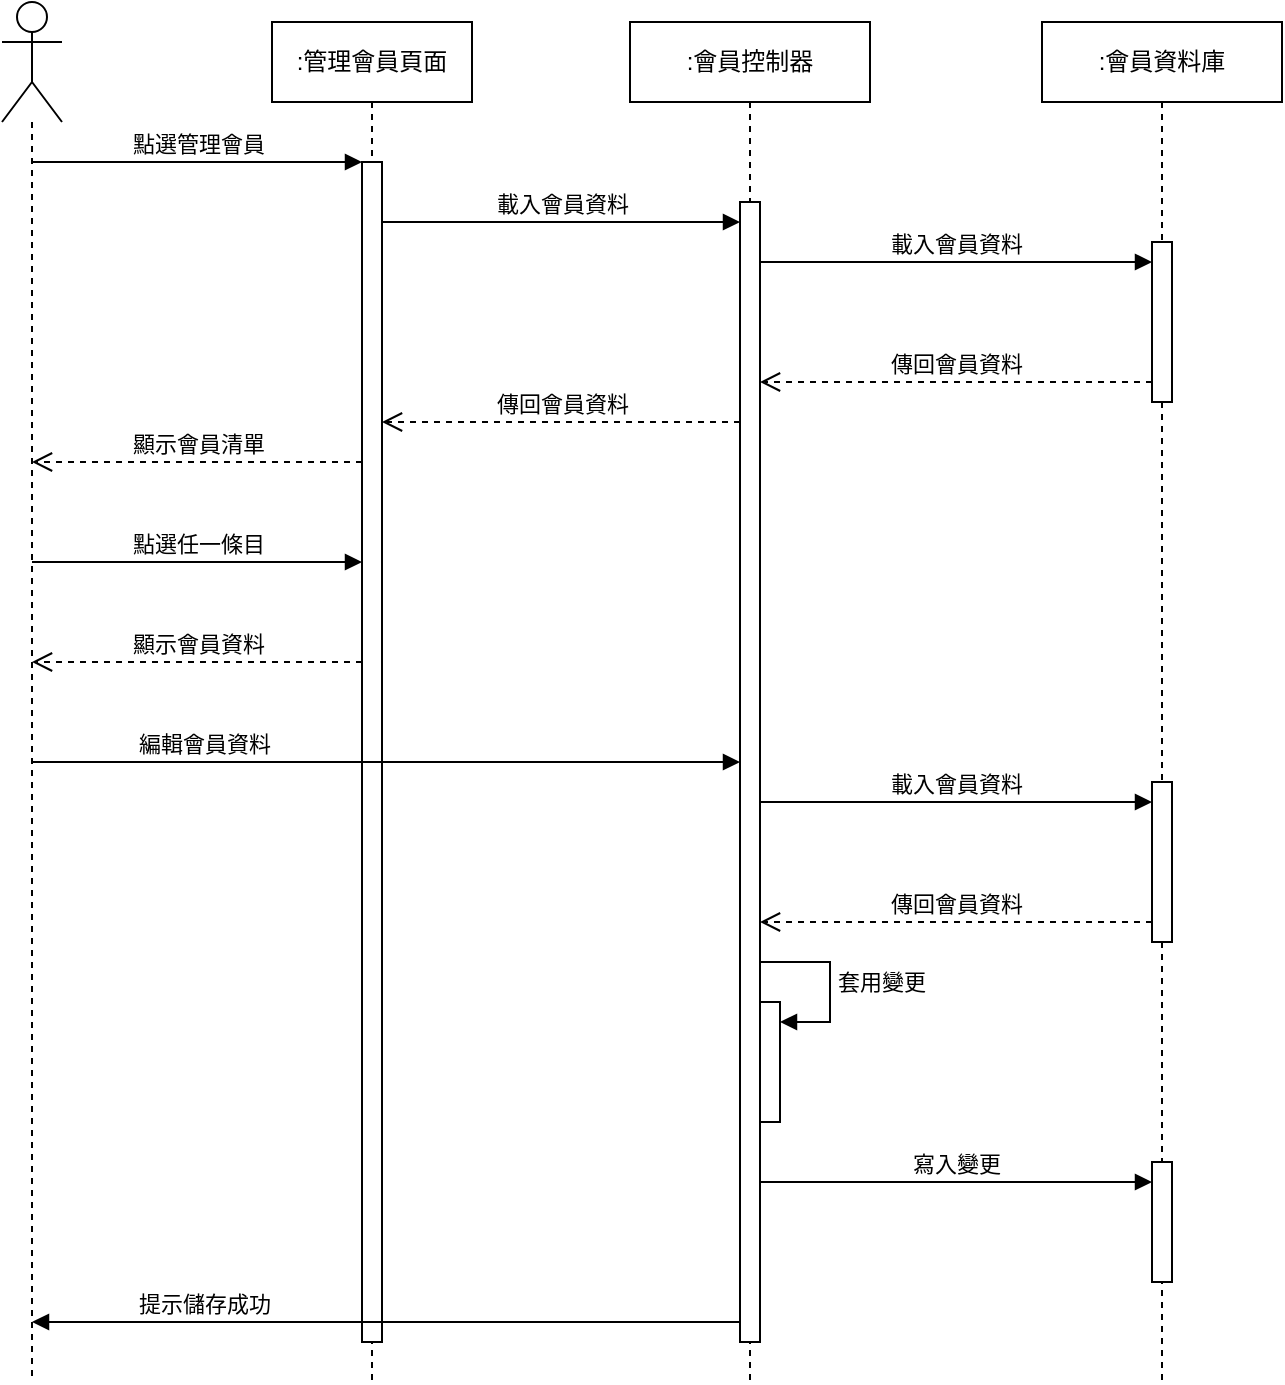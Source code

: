 <mxfile version="21.6.5" type="device">
  <diagram name="Page-1" id="2YBvvXClWsGukQMizWep">
    <mxGraphModel dx="1182" dy="690" grid="1" gridSize="10" guides="1" tooltips="1" connect="1" arrows="1" fold="1" page="1" pageScale="1" pageWidth="827" pageHeight="1169" math="0" shadow="0">
      <root>
        <mxCell id="0" />
        <mxCell id="1" parent="0" />
        <mxCell id="aM9ryv3xv72pqoxQDRHE-1" value=":管理會員頁面" style="shape=umlLifeline;perimeter=lifelinePerimeter;whiteSpace=wrap;html=1;container=0;dropTarget=0;collapsible=0;recursiveResize=0;outlineConnect=0;portConstraint=eastwest;newEdgeStyle={&quot;edgeStyle&quot;:&quot;elbowEdgeStyle&quot;,&quot;elbow&quot;:&quot;vertical&quot;,&quot;curved&quot;:0,&quot;rounded&quot;:0};" parent="1" vertex="1">
          <mxGeometry x="175" y="50" width="100" height="680" as="geometry" />
        </mxCell>
        <mxCell id="aM9ryv3xv72pqoxQDRHE-2" value="" style="html=1;points=[];perimeter=orthogonalPerimeter;outlineConnect=0;targetShapes=umlLifeline;portConstraint=eastwest;newEdgeStyle={&quot;edgeStyle&quot;:&quot;elbowEdgeStyle&quot;,&quot;elbow&quot;:&quot;vertical&quot;,&quot;curved&quot;:0,&quot;rounded&quot;:0};" parent="aM9ryv3xv72pqoxQDRHE-1" vertex="1">
          <mxGeometry x="45" y="70" width="10" height="590" as="geometry" />
        </mxCell>
        <mxCell id="FATohEn67VC4ZCUtdnCY-14" value="" style="shape=umlLifeline;perimeter=lifelinePerimeter;whiteSpace=wrap;html=1;container=1;dropTarget=0;collapsible=0;recursiveResize=0;outlineConnect=0;portConstraint=eastwest;newEdgeStyle={&quot;edgeStyle&quot;:&quot;elbowEdgeStyle&quot;,&quot;elbow&quot;:&quot;vertical&quot;,&quot;curved&quot;:0,&quot;rounded&quot;:0};participant=umlActor;size=60;" parent="1" vertex="1">
          <mxGeometry x="40" y="40" width="30" height="690" as="geometry" />
        </mxCell>
        <mxCell id="FATohEn67VC4ZCUtdnCY-15" value="點選管理會員" style="html=1;verticalAlign=bottom;endArrow=block;edgeStyle=elbowEdgeStyle;elbow=vertical;curved=0;rounded=0;" parent="1" source="FATohEn67VC4ZCUtdnCY-14" target="aM9ryv3xv72pqoxQDRHE-2" edge="1">
          <mxGeometry width="80" relative="1" as="geometry">
            <mxPoint x="54.81" y="129.997" as="sourcePoint" />
            <mxPoint x="220" y="129.997" as="targetPoint" />
            <Array as="points">
              <mxPoint x="140" y="120" />
            </Array>
          </mxGeometry>
        </mxCell>
        <mxCell id="CKTwQmuFr4gLuuUH_9-y-1" value=":會員控制器" style="shape=umlLifeline;perimeter=lifelinePerimeter;whiteSpace=wrap;html=1;container=0;dropTarget=0;collapsible=0;recursiveResize=0;outlineConnect=0;portConstraint=eastwest;newEdgeStyle={&quot;edgeStyle&quot;:&quot;elbowEdgeStyle&quot;,&quot;elbow&quot;:&quot;vertical&quot;,&quot;curved&quot;:0,&quot;rounded&quot;:0};" parent="1" vertex="1">
          <mxGeometry x="354" y="50" width="120" height="680" as="geometry" />
        </mxCell>
        <mxCell id="CKTwQmuFr4gLuuUH_9-y-2" value="" style="html=1;points=[];perimeter=orthogonalPerimeter;outlineConnect=0;targetShapes=umlLifeline;portConstraint=eastwest;newEdgeStyle={&quot;edgeStyle&quot;:&quot;elbowEdgeStyle&quot;,&quot;elbow&quot;:&quot;vertical&quot;,&quot;curved&quot;:0,&quot;rounded&quot;:0};" parent="CKTwQmuFr4gLuuUH_9-y-1" vertex="1">
          <mxGeometry x="55" y="90" width="10" height="570" as="geometry" />
        </mxCell>
        <mxCell id="ceOm1Rmb6s5dr9ztonqF-9" value="" style="html=1;points=[];perimeter=orthogonalPerimeter;outlineConnect=0;targetShapes=umlLifeline;portConstraint=eastwest;newEdgeStyle={&quot;edgeStyle&quot;:&quot;elbowEdgeStyle&quot;,&quot;elbow&quot;:&quot;vertical&quot;,&quot;curved&quot;:0,&quot;rounded&quot;:0};" parent="CKTwQmuFr4gLuuUH_9-y-1" vertex="1">
          <mxGeometry x="65" y="490" width="10" height="60" as="geometry" />
        </mxCell>
        <mxCell id="ceOm1Rmb6s5dr9ztonqF-10" value="套用變更" style="html=1;align=left;spacingLeft=2;endArrow=block;rounded=0;edgeStyle=orthogonalEdgeStyle;curved=0;rounded=0;" parent="CKTwQmuFr4gLuuUH_9-y-1" source="CKTwQmuFr4gLuuUH_9-y-2" target="ceOm1Rmb6s5dr9ztonqF-9" edge="1">
          <mxGeometry relative="1" as="geometry">
            <mxPoint x="65" y="470" as="sourcePoint" />
            <Array as="points">
              <mxPoint x="100" y="470" />
              <mxPoint x="100" y="500" />
            </Array>
          </mxGeometry>
        </mxCell>
        <mxCell id="CKTwQmuFr4gLuuUH_9-y-3" value="載入會員資料" style="html=1;verticalAlign=bottom;endArrow=block;edgeStyle=elbowEdgeStyle;elbow=vertical;curved=0;rounded=0;" parent="1" source="aM9ryv3xv72pqoxQDRHE-2" target="CKTwQmuFr4gLuuUH_9-y-2" edge="1">
          <mxGeometry width="80" relative="1" as="geometry">
            <mxPoint x="230" y="149.997" as="sourcePoint" />
            <mxPoint x="413" y="150.14" as="targetPoint" />
            <Array as="points">
              <mxPoint x="323" y="150" />
            </Array>
          </mxGeometry>
        </mxCell>
        <mxCell id="CKTwQmuFr4gLuuUH_9-y-4" value="傳回會員資料" style="html=1;verticalAlign=bottom;endArrow=open;dashed=1;endSize=8;edgeStyle=elbowEdgeStyle;elbow=horizontal;curved=0;rounded=0;" parent="1" source="CKTwQmuFr4gLuuUH_9-y-2" target="aM9ryv3xv72pqoxQDRHE-2" edge="1">
          <mxGeometry relative="1" as="geometry">
            <mxPoint x="230" y="230" as="targetPoint" />
            <Array as="points">
              <mxPoint x="325" y="250" />
            </Array>
            <mxPoint x="420" y="230" as="sourcePoint" />
          </mxGeometry>
        </mxCell>
        <mxCell id="ceOm1Rmb6s5dr9ztonqF-2" value="點選任一條目" style="html=1;verticalAlign=bottom;endArrow=block;edgeStyle=elbowEdgeStyle;elbow=vertical;curved=0;rounded=0;" parent="1" source="FATohEn67VC4ZCUtdnCY-14" target="aM9ryv3xv72pqoxQDRHE-2" edge="1">
          <mxGeometry width="80" relative="1" as="geometry">
            <mxPoint x="54.667" y="310" as="sourcePoint" />
            <mxPoint x="220" y="310" as="targetPoint" />
            <Array as="points">
              <mxPoint x="150" y="320" />
            </Array>
          </mxGeometry>
        </mxCell>
        <mxCell id="ceOm1Rmb6s5dr9ztonqF-8" value="編輯會員資料" style="html=1;verticalAlign=bottom;endArrow=block;edgeStyle=elbowEdgeStyle;elbow=vertical;curved=0;rounded=0;" parent="1" source="FATohEn67VC4ZCUtdnCY-14" target="CKTwQmuFr4gLuuUH_9-y-2" edge="1">
          <mxGeometry x="-0.518" width="80" relative="1" as="geometry">
            <mxPoint x="54.667" y="514" as="sourcePoint" />
            <mxPoint x="220" y="514" as="targetPoint" />
            <Array as="points">
              <mxPoint x="160" y="420" />
            </Array>
            <mxPoint as="offset" />
          </mxGeometry>
        </mxCell>
        <mxCell id="ceOm1Rmb6s5dr9ztonqF-16" value="顯示會員清單" style="html=1;verticalAlign=bottom;endArrow=open;dashed=1;endSize=8;edgeStyle=elbowEdgeStyle;elbow=vertical;curved=0;rounded=0;" parent="1" source="aM9ryv3xv72pqoxQDRHE-2" target="FATohEn67VC4ZCUtdnCY-14" edge="1">
          <mxGeometry relative="1" as="geometry">
            <mxPoint x="240" y="240" as="targetPoint" />
            <Array as="points">
              <mxPoint x="140" y="270" />
            </Array>
            <mxPoint x="419" y="240" as="sourcePoint" />
          </mxGeometry>
        </mxCell>
        <mxCell id="Z6MSb8BWChQmMzHZ0EmU-1" value=":會員資料庫" style="shape=umlLifeline;perimeter=lifelinePerimeter;whiteSpace=wrap;html=1;container=0;dropTarget=0;collapsible=0;recursiveResize=0;outlineConnect=0;portConstraint=eastwest;newEdgeStyle={&quot;edgeStyle&quot;:&quot;elbowEdgeStyle&quot;,&quot;elbow&quot;:&quot;vertical&quot;,&quot;curved&quot;:0,&quot;rounded&quot;:0};" vertex="1" parent="1">
          <mxGeometry x="560" y="50" width="120" height="680" as="geometry" />
        </mxCell>
        <mxCell id="Z6MSb8BWChQmMzHZ0EmU-2" value="" style="html=1;points=[];perimeter=orthogonalPerimeter;outlineConnect=0;targetShapes=umlLifeline;portConstraint=eastwest;newEdgeStyle={&quot;edgeStyle&quot;:&quot;elbowEdgeStyle&quot;,&quot;elbow&quot;:&quot;vertical&quot;,&quot;curved&quot;:0,&quot;rounded&quot;:0};" vertex="1" parent="Z6MSb8BWChQmMzHZ0EmU-1">
          <mxGeometry x="55" y="110" width="10" height="80" as="geometry" />
        </mxCell>
        <mxCell id="Z6MSb8BWChQmMzHZ0EmU-3" value="" style="html=1;points=[];perimeter=orthogonalPerimeter;outlineConnect=0;targetShapes=umlLifeline;portConstraint=eastwest;newEdgeStyle={&quot;edgeStyle&quot;:&quot;elbowEdgeStyle&quot;,&quot;elbow&quot;:&quot;vertical&quot;,&quot;curved&quot;:0,&quot;rounded&quot;:0};" vertex="1" parent="Z6MSb8BWChQmMzHZ0EmU-1">
          <mxGeometry x="55" y="380" width="10" height="80" as="geometry" />
        </mxCell>
        <mxCell id="Z6MSb8BWChQmMzHZ0EmU-9" value="" style="html=1;points=[];perimeter=orthogonalPerimeter;outlineConnect=0;targetShapes=umlLifeline;portConstraint=eastwest;newEdgeStyle={&quot;edgeStyle&quot;:&quot;elbowEdgeStyle&quot;,&quot;elbow&quot;:&quot;vertical&quot;,&quot;curved&quot;:0,&quot;rounded&quot;:0};" vertex="1" parent="Z6MSb8BWChQmMzHZ0EmU-1">
          <mxGeometry x="55" y="570" width="10" height="60" as="geometry" />
        </mxCell>
        <mxCell id="Z6MSb8BWChQmMzHZ0EmU-4" value="載入會員資料" style="html=1;verticalAlign=bottom;endArrow=block;edgeStyle=elbowEdgeStyle;elbow=vertical;curved=0;rounded=0;" edge="1" parent="1" source="CKTwQmuFr4gLuuUH_9-y-2" target="Z6MSb8BWChQmMzHZ0EmU-2">
          <mxGeometry width="80" relative="1" as="geometry">
            <mxPoint x="420" y="170" as="sourcePoint" />
            <mxPoint x="599" y="170" as="targetPoint" />
            <Array as="points">
              <mxPoint x="513" y="170" />
            </Array>
          </mxGeometry>
        </mxCell>
        <mxCell id="Z6MSb8BWChQmMzHZ0EmU-5" value="傳回會員資料" style="html=1;verticalAlign=bottom;endArrow=open;dashed=1;endSize=8;edgeStyle=elbowEdgeStyle;elbow=vertical;curved=0;rounded=0;" edge="1" parent="1" source="Z6MSb8BWChQmMzHZ0EmU-2" target="CKTwQmuFr4gLuuUH_9-y-2">
          <mxGeometry relative="1" as="geometry">
            <mxPoint x="430" y="230" as="targetPoint" />
            <Array as="points">
              <mxPoint x="525" y="230" />
            </Array>
            <mxPoint x="609" y="230" as="sourcePoint" />
          </mxGeometry>
        </mxCell>
        <mxCell id="Z6MSb8BWChQmMzHZ0EmU-6" value="顯示會員資料" style="html=1;verticalAlign=bottom;endArrow=open;dashed=1;endSize=8;edgeStyle=elbowEdgeStyle;elbow=vertical;curved=0;rounded=0;" edge="1" parent="1" source="aM9ryv3xv72pqoxQDRHE-2" target="FATohEn67VC4ZCUtdnCY-14">
          <mxGeometry relative="1" as="geometry">
            <mxPoint x="50" y="360" as="targetPoint" />
            <Array as="points">
              <mxPoint x="135" y="370" />
            </Array>
            <mxPoint x="215" y="360" as="sourcePoint" />
          </mxGeometry>
        </mxCell>
        <mxCell id="Z6MSb8BWChQmMzHZ0EmU-7" value="載入會員資料" style="html=1;verticalAlign=bottom;endArrow=block;edgeStyle=elbowEdgeStyle;elbow=vertical;curved=0;rounded=0;" edge="1" parent="1" source="CKTwQmuFr4gLuuUH_9-y-2" target="Z6MSb8BWChQmMzHZ0EmU-3">
          <mxGeometry width="80" relative="1" as="geometry">
            <mxPoint x="430" y="480.24" as="sourcePoint" />
            <mxPoint x="625.0" y="480" as="targetPoint" />
            <Array as="points">
              <mxPoint x="510" y="440" />
            </Array>
          </mxGeometry>
        </mxCell>
        <mxCell id="Z6MSb8BWChQmMzHZ0EmU-8" value="傳回會員資料" style="html=1;verticalAlign=bottom;endArrow=open;dashed=1;endSize=8;edgeStyle=elbowEdgeStyle;elbow=vertical;curved=0;rounded=0;" edge="1" parent="1" source="Z6MSb8BWChQmMzHZ0EmU-3" target="CKTwQmuFr4gLuuUH_9-y-2">
          <mxGeometry relative="1" as="geometry">
            <mxPoint x="420" y="500" as="targetPoint" />
            <Array as="points">
              <mxPoint x="526" y="500" />
            </Array>
            <mxPoint x="616" y="500" as="sourcePoint" />
          </mxGeometry>
        </mxCell>
        <mxCell id="Z6MSb8BWChQmMzHZ0EmU-10" value="寫入變更" style="html=1;verticalAlign=bottom;endArrow=block;edgeStyle=elbowEdgeStyle;elbow=vertical;curved=0;rounded=0;" edge="1" parent="1" source="CKTwQmuFr4gLuuUH_9-y-2" target="Z6MSb8BWChQmMzHZ0EmU-9">
          <mxGeometry width="80" relative="1" as="geometry">
            <mxPoint x="414" y="640" as="sourcePoint" />
            <mxPoint x="610" y="640" as="targetPoint" />
            <Array as="points">
              <mxPoint x="500" y="630" />
            </Array>
          </mxGeometry>
        </mxCell>
        <mxCell id="Z6MSb8BWChQmMzHZ0EmU-11" value="提示儲存成功" style="html=1;verticalAlign=bottom;endArrow=block;edgeStyle=elbowEdgeStyle;elbow=vertical;curved=0;rounded=0;" edge="1" parent="1" source="CKTwQmuFr4gLuuUH_9-y-2" target="FATohEn67VC4ZCUtdnCY-14">
          <mxGeometry x="0.518" width="80" relative="1" as="geometry">
            <mxPoint x="60" y="680" as="sourcePoint" />
            <mxPoint x="414" y="680" as="targetPoint" />
            <Array as="points">
              <mxPoint x="250" y="700" />
            </Array>
            <mxPoint as="offset" />
          </mxGeometry>
        </mxCell>
      </root>
    </mxGraphModel>
  </diagram>
</mxfile>
